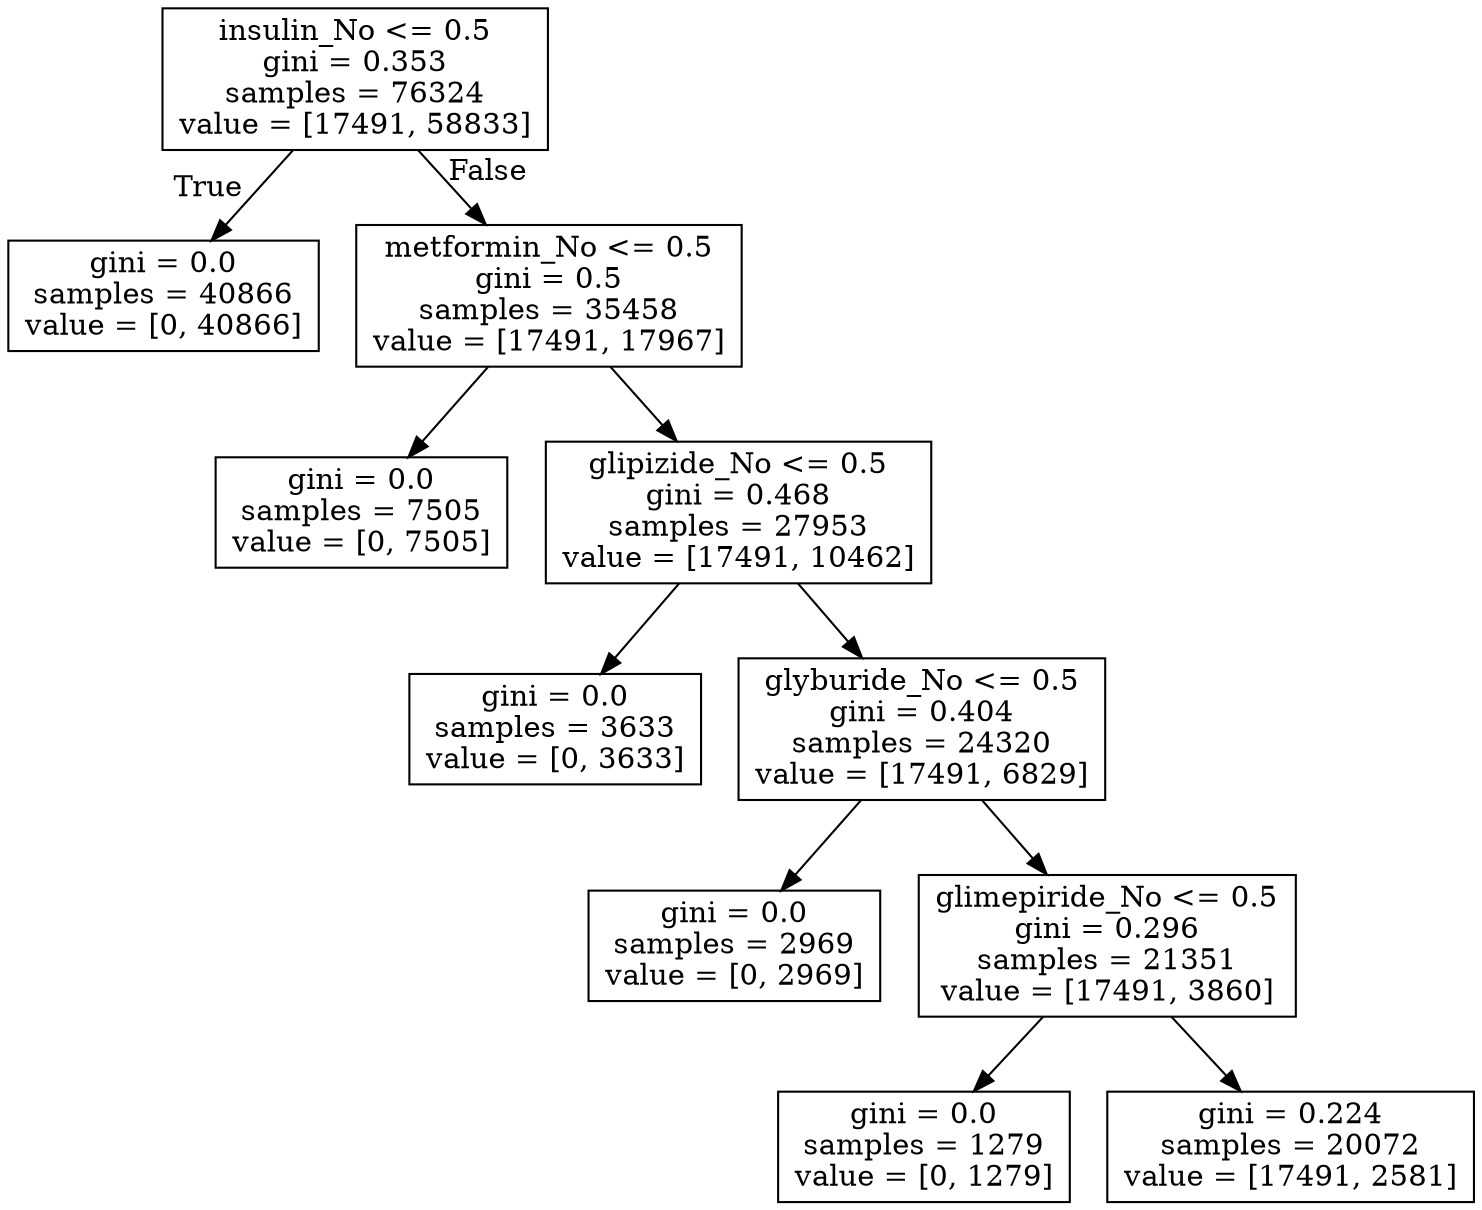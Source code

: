 digraph Tree {
node [shape=box] ;
0 [label="insulin_No <= 0.5\ngini = 0.353\nsamples = 76324\nvalue = [17491, 58833]"] ;
1 [label="gini = 0.0\nsamples = 40866\nvalue = [0, 40866]"] ;
0 -> 1 [labeldistance=2.5, labelangle=45, headlabel="True"] ;
2 [label="metformin_No <= 0.5\ngini = 0.5\nsamples = 35458\nvalue = [17491, 17967]"] ;
0 -> 2 [labeldistance=2.5, labelangle=-45, headlabel="False"] ;
3 [label="gini = 0.0\nsamples = 7505\nvalue = [0, 7505]"] ;
2 -> 3 ;
4 [label="glipizide_No <= 0.5\ngini = 0.468\nsamples = 27953\nvalue = [17491, 10462]"] ;
2 -> 4 ;
5 [label="gini = 0.0\nsamples = 3633\nvalue = [0, 3633]"] ;
4 -> 5 ;
6 [label="glyburide_No <= 0.5\ngini = 0.404\nsamples = 24320\nvalue = [17491, 6829]"] ;
4 -> 6 ;
7 [label="gini = 0.0\nsamples = 2969\nvalue = [0, 2969]"] ;
6 -> 7 ;
8 [label="glimepiride_No <= 0.5\ngini = 0.296\nsamples = 21351\nvalue = [17491, 3860]"] ;
6 -> 8 ;
9 [label="gini = 0.0\nsamples = 1279\nvalue = [0, 1279]"] ;
8 -> 9 ;
10 [label="gini = 0.224\nsamples = 20072\nvalue = [17491, 2581]"] ;
8 -> 10 ;
}